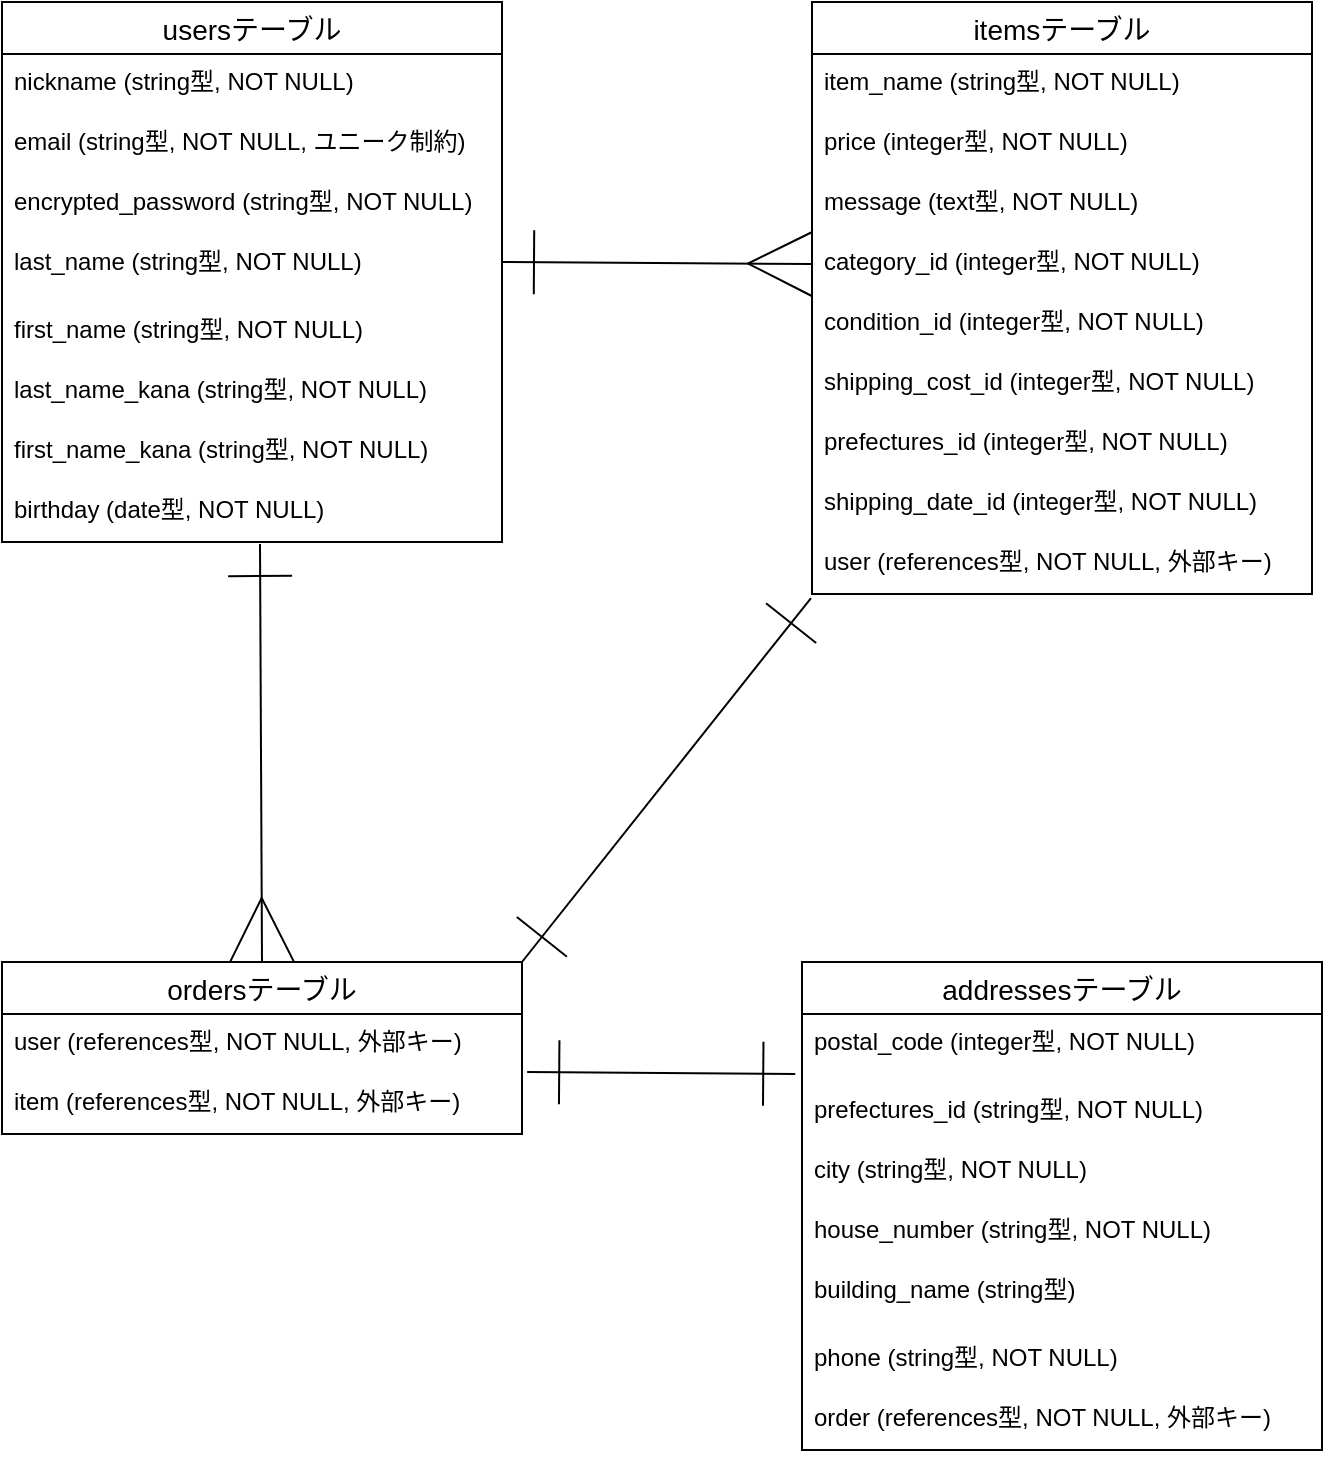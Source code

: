 <mxfile>
    <diagram id="pKURdy50JsupyVe8XUmC" name="ページ1">
        <mxGraphModel dx="641" dy="532" grid="1" gridSize="10" guides="1" tooltips="1" connect="1" arrows="1" fold="1" page="1" pageScale="1" pageWidth="827" pageHeight="1169" math="0" shadow="0">
            <root>
                <mxCell id="0"/>
                <mxCell id="1" parent="0"/>
                <mxCell id="2" value="usersテーブル" style="swimlane;fontStyle=0;childLayout=stackLayout;horizontal=1;startSize=26;horizontalStack=0;resizeParent=1;resizeParentMax=0;resizeLast=0;collapsible=1;marginBottom=0;align=center;fontSize=14;" parent="1" vertex="1">
                    <mxGeometry x="40" y="240" width="250" height="270" as="geometry"/>
                </mxCell>
                <mxCell id="3" value="nickname (string型, NOT NULL)" style="text;strokeColor=none;fillColor=none;spacingLeft=4;spacingRight=4;overflow=hidden;rotatable=0;points=[[0,0.5],[1,0.5]];portConstraint=eastwest;fontSize=12;" parent="2" vertex="1">
                    <mxGeometry y="26" width="250" height="30" as="geometry"/>
                </mxCell>
                <mxCell id="4" value="email (string型, NOT NULL, ユニーク制約)" style="text;strokeColor=none;fillColor=none;spacingLeft=4;spacingRight=4;overflow=hidden;rotatable=0;points=[[0,0.5],[1,0.5]];portConstraint=eastwest;fontSize=12;" parent="2" vertex="1">
                    <mxGeometry y="56" width="250" height="30" as="geometry"/>
                </mxCell>
                <mxCell id="5" value="encrypted_password (string型, NOT NULL)" style="text;strokeColor=none;fillColor=none;spacingLeft=4;spacingRight=4;overflow=hidden;rotatable=0;points=[[0,0.5],[1,0.5]];portConstraint=eastwest;fontSize=12;" parent="2" vertex="1">
                    <mxGeometry y="86" width="250" height="30" as="geometry"/>
                </mxCell>
                <mxCell id="6" value="last_name (string型, NOT NULL)" style="text;strokeColor=none;fillColor=none;spacingLeft=4;spacingRight=4;overflow=hidden;rotatable=0;points=[[0,0.5],[1,0.5]];portConstraint=eastwest;fontSize=12;" parent="2" vertex="1">
                    <mxGeometry y="116" width="250" height="34" as="geometry"/>
                </mxCell>
                <mxCell id="8" value="first_name (string型, NOT NULL)" style="text;strokeColor=none;fillColor=none;spacingLeft=4;spacingRight=4;overflow=hidden;rotatable=0;points=[[0,0.5],[1,0.5]];portConstraint=eastwest;fontSize=12;" parent="2" vertex="1">
                    <mxGeometry y="150" width="250" height="30" as="geometry"/>
                </mxCell>
                <mxCell id="9" value="last_name_kana (string型, NOT NULL)" style="text;strokeColor=none;fillColor=none;spacingLeft=4;spacingRight=4;overflow=hidden;rotatable=0;points=[[0,0.5],[1,0.5]];portConstraint=eastwest;fontSize=12;" parent="2" vertex="1">
                    <mxGeometry y="180" width="250" height="30" as="geometry"/>
                </mxCell>
                <mxCell id="10" value="first_name_kana (string型, NOT NULL)" style="text;strokeColor=none;fillColor=none;spacingLeft=4;spacingRight=4;overflow=hidden;rotatable=0;points=[[0,0.5],[1,0.5]];portConstraint=eastwest;fontSize=12;" parent="2" vertex="1">
                    <mxGeometry y="210" width="250" height="30" as="geometry"/>
                </mxCell>
                <mxCell id="14" value="birthday (date型, NOT NULL)" style="text;strokeColor=none;fillColor=none;spacingLeft=4;spacingRight=4;overflow=hidden;rotatable=0;points=[[0,0.5],[1,0.5]];portConstraint=eastwest;fontSize=12;" parent="2" vertex="1">
                    <mxGeometry y="240" width="250" height="30" as="geometry"/>
                </mxCell>
                <mxCell id="16" value="itemsテーブル" style="swimlane;fontStyle=0;childLayout=stackLayout;horizontal=1;startSize=26;horizontalStack=0;resizeParent=1;resizeParentMax=0;resizeLast=0;collapsible=1;marginBottom=0;align=center;fontSize=14;" parent="1" vertex="1">
                    <mxGeometry x="445" y="240" width="250" height="296" as="geometry"/>
                </mxCell>
                <mxCell id="17" value="item_name (string型, NOT NULL)" style="text;strokeColor=none;fillColor=none;spacingLeft=4;spacingRight=4;overflow=hidden;rotatable=0;points=[[0,0.5],[1,0.5]];portConstraint=eastwest;fontSize=12;" parent="16" vertex="1">
                    <mxGeometry y="26" width="250" height="30" as="geometry"/>
                </mxCell>
                <mxCell id="18" value="price (integer型, NOT NULL)" style="text;strokeColor=none;fillColor=none;spacingLeft=4;spacingRight=4;overflow=hidden;rotatable=0;points=[[0,0.5],[1,0.5]];portConstraint=eastwest;fontSize=12;" parent="16" vertex="1">
                    <mxGeometry y="56" width="250" height="30" as="geometry"/>
                </mxCell>
                <mxCell id="19" value="message (text型, NOT NULL)" style="text;strokeColor=none;fillColor=none;spacingLeft=4;spacingRight=4;overflow=hidden;rotatable=0;points=[[0,0.5],[1,0.5]];portConstraint=eastwest;fontSize=12;" parent="16" vertex="1">
                    <mxGeometry y="86" width="250" height="30" as="geometry"/>
                </mxCell>
                <mxCell id="21" value="category_id (integer型, NOT NULL)" style="text;strokeColor=none;fillColor=none;spacingLeft=4;spacingRight=4;overflow=hidden;rotatable=0;points=[[0,0.5],[1,0.5]];portConstraint=eastwest;fontSize=12;" parent="16" vertex="1">
                    <mxGeometry y="116" width="250" height="30" as="geometry"/>
                </mxCell>
                <mxCell id="22" value="condition_id (integer型, NOT NULL)" style="text;strokeColor=none;fillColor=none;spacingLeft=4;spacingRight=4;overflow=hidden;rotatable=0;points=[[0,0.5],[1,0.5]];portConstraint=eastwest;fontSize=12;" parent="16" vertex="1">
                    <mxGeometry y="146" width="250" height="30" as="geometry"/>
                </mxCell>
                <mxCell id="23" value="shipping_cost_id (integer型, NOT NULL)" style="text;strokeColor=none;fillColor=none;spacingLeft=4;spacingRight=4;overflow=hidden;rotatable=0;points=[[0,0.5],[1,0.5]];portConstraint=eastwest;fontSize=12;" parent="16" vertex="1">
                    <mxGeometry y="176" width="250" height="30" as="geometry"/>
                </mxCell>
                <mxCell id="24" value="prefectures_id (integer型, NOT NULL)" style="text;strokeColor=none;fillColor=none;spacingLeft=4;spacingRight=4;overflow=hidden;rotatable=0;points=[[0,0.5],[1,0.5]];portConstraint=eastwest;fontSize=12;" parent="16" vertex="1">
                    <mxGeometry y="206" width="250" height="30" as="geometry"/>
                </mxCell>
                <mxCell id="25" value="shipping_date_id (integer型, NOT NULL)" style="text;strokeColor=none;fillColor=none;spacingLeft=4;spacingRight=4;overflow=hidden;rotatable=0;points=[[0,0.5],[1,0.5]];portConstraint=eastwest;fontSize=12;" parent="16" vertex="1">
                    <mxGeometry y="236" width="250" height="30" as="geometry"/>
                </mxCell>
                <mxCell id="27" value="user (references型, NOT NULL, 外部キー)" style="text;strokeColor=none;fillColor=none;spacingLeft=4;spacingRight=4;overflow=hidden;rotatable=0;points=[[0,0.5],[1,0.5]];portConstraint=eastwest;fontSize=12;" parent="16" vertex="1">
                    <mxGeometry y="266" width="250" height="30" as="geometry"/>
                </mxCell>
                <mxCell id="58" style="edgeStyle=none;html=1;entryX=0.516;entryY=1.033;entryDx=0;entryDy=0;entryPerimeter=0;strokeWidth=1;startArrow=ERmany;startFill=0;endArrow=ERone;endFill=0;startSize=30;endSize=30;targetPerimeterSpacing=0;exitX=0.5;exitY=0;exitDx=0;exitDy=0;" parent="1" source="32" target="14" edge="1">
                    <mxGeometry relative="1" as="geometry">
                        <mxPoint x="169" y="710" as="sourcePoint"/>
                    </mxGeometry>
                </mxCell>
                <mxCell id="60" style="edgeStyle=none;html=1;exitX=1;exitY=0;exitDx=0;exitDy=0;strokeWidth=1;startArrow=ERone;startFill=0;endArrow=ERone;endFill=0;startSize=30;endSize=30;targetPerimeterSpacing=0;entryX=-0.002;entryY=1.067;entryDx=0;entryDy=0;entryPerimeter=0;" parent="1" source="32" edge="1" target="27">
                    <mxGeometry relative="1" as="geometry">
                        <mxPoint x="450" y="630" as="targetPoint"/>
                    </mxGeometry>
                </mxCell>
                <mxCell id="32" value="ordersテーブル" style="swimlane;fontStyle=0;childLayout=stackLayout;horizontal=1;startSize=26;horizontalStack=0;resizeParent=1;resizeParentMax=0;resizeLast=0;collapsible=1;marginBottom=0;align=center;fontSize=14;" parent="1" vertex="1">
                    <mxGeometry x="40" y="720" width="260" height="86" as="geometry"/>
                </mxCell>
                <mxCell id="41" value="user (references型, NOT NULL, 外部キー)" style="text;strokeColor=none;fillColor=none;spacingLeft=4;spacingRight=4;overflow=hidden;rotatable=0;points=[[0,0.5],[1,0.5]];portConstraint=eastwest;fontSize=12;" parent="32" vertex="1">
                    <mxGeometry y="26" width="260" height="30" as="geometry"/>
                </mxCell>
                <mxCell id="42" value="item (references型, NOT NULL, 外部キー)" style="text;strokeColor=none;fillColor=none;spacingLeft=4;spacingRight=4;overflow=hidden;rotatable=0;points=[[0,0.5],[1,0.5]];portConstraint=eastwest;fontSize=12;" parent="32" vertex="1">
                    <mxGeometry y="56" width="260" height="30" as="geometry"/>
                </mxCell>
                <mxCell id="43" value="addressesテーブル" style="swimlane;fontStyle=0;childLayout=stackLayout;horizontal=1;startSize=26;horizontalStack=0;resizeParent=1;resizeParentMax=0;resizeLast=0;collapsible=1;marginBottom=0;align=center;fontSize=14;" parent="1" vertex="1">
                    <mxGeometry x="440" y="720" width="260" height="244" as="geometry"/>
                </mxCell>
                <mxCell id="36" value="postal_code (integer型, NOT NULL)" style="text;strokeColor=none;fillColor=none;spacingLeft=4;spacingRight=4;overflow=hidden;rotatable=0;points=[[0,0.5],[1,0.5]];portConstraint=eastwest;fontSize=12;" parent="43" vertex="1">
                    <mxGeometry y="26" width="260" height="34" as="geometry"/>
                </mxCell>
                <mxCell id="44" value="prefectures_id (string型, NOT NULL)" style="text;strokeColor=none;fillColor=none;spacingLeft=4;spacingRight=4;overflow=hidden;rotatable=0;points=[[0,0.5],[1,0.5]];portConstraint=eastwest;fontSize=12;" parent="43" vertex="1">
                    <mxGeometry y="60" width="260" height="30" as="geometry"/>
                </mxCell>
                <mxCell id="45" value="city (string型, NOT NULL)" style="text;strokeColor=none;fillColor=none;spacingLeft=4;spacingRight=4;overflow=hidden;rotatable=0;points=[[0,0.5],[1,0.5]];portConstraint=eastwest;fontSize=12;" parent="43" vertex="1">
                    <mxGeometry y="90" width="260" height="30" as="geometry"/>
                </mxCell>
                <mxCell id="46" value="house_number (string型, NOT NULL)" style="text;strokeColor=none;fillColor=none;spacingLeft=4;spacingRight=4;overflow=hidden;rotatable=0;points=[[0,0.5],[1,0.5]];portConstraint=eastwest;fontSize=12;" parent="43" vertex="1">
                    <mxGeometry y="120" width="260" height="30" as="geometry"/>
                </mxCell>
                <mxCell id="47" value="building_name (string型)" style="text;strokeColor=none;fillColor=none;spacingLeft=4;spacingRight=4;overflow=hidden;rotatable=0;points=[[0,0.5],[1,0.5]];portConstraint=eastwest;fontSize=12;" parent="43" vertex="1">
                    <mxGeometry y="150" width="260" height="34" as="geometry"/>
                </mxCell>
                <mxCell id="54" value="phone (string型, NOT NULL)" style="text;strokeColor=none;fillColor=none;spacingLeft=4;spacingRight=4;overflow=hidden;rotatable=0;points=[[0,0.5],[1,0.5]];portConstraint=eastwest;fontSize=12;" parent="43" vertex="1">
                    <mxGeometry y="184" width="260" height="30" as="geometry"/>
                </mxCell>
                <mxCell id="48" value="order (references型, NOT NULL, 外部キー)" style="text;strokeColor=none;fillColor=none;spacingLeft=4;spacingRight=4;overflow=hidden;rotatable=0;points=[[0,0.5],[1,0.5]];portConstraint=eastwest;fontSize=12;" parent="43" vertex="1">
                    <mxGeometry y="214" width="260" height="30" as="geometry"/>
                </mxCell>
                <mxCell id="56" style="edgeStyle=none;html=1;endArrow=ERmany;endFill=0;startArrow=ERone;startFill=0;endSize=30;startSize=30;entryX=0;entryY=0.5;entryDx=0;entryDy=0;" parent="1" target="21" edge="1">
                    <mxGeometry relative="1" as="geometry">
                        <mxPoint x="440" y="405" as="targetPoint"/>
                        <mxPoint x="290" y="370" as="sourcePoint"/>
                    </mxGeometry>
                </mxCell>
                <mxCell id="59" style="edgeStyle=none;html=1;strokeWidth=1;startArrow=ERone;startFill=0;endArrow=ERone;endFill=0;startSize=30;endSize=30;targetPerimeterSpacing=7;exitX=1.01;exitY=-0.033;exitDx=0;exitDy=0;exitPerimeter=0;entryX=-0.013;entryY=1;entryDx=0;entryDy=0;entryPerimeter=0;" parent="1" source="42" edge="1">
                    <mxGeometry relative="1" as="geometry">
                        <mxPoint x="300" y="900" as="sourcePoint"/>
                        <mxPoint x="436.62" y="776" as="targetPoint"/>
                    </mxGeometry>
                </mxCell>
            </root>
        </mxGraphModel>
    </diagram>
</mxfile>
